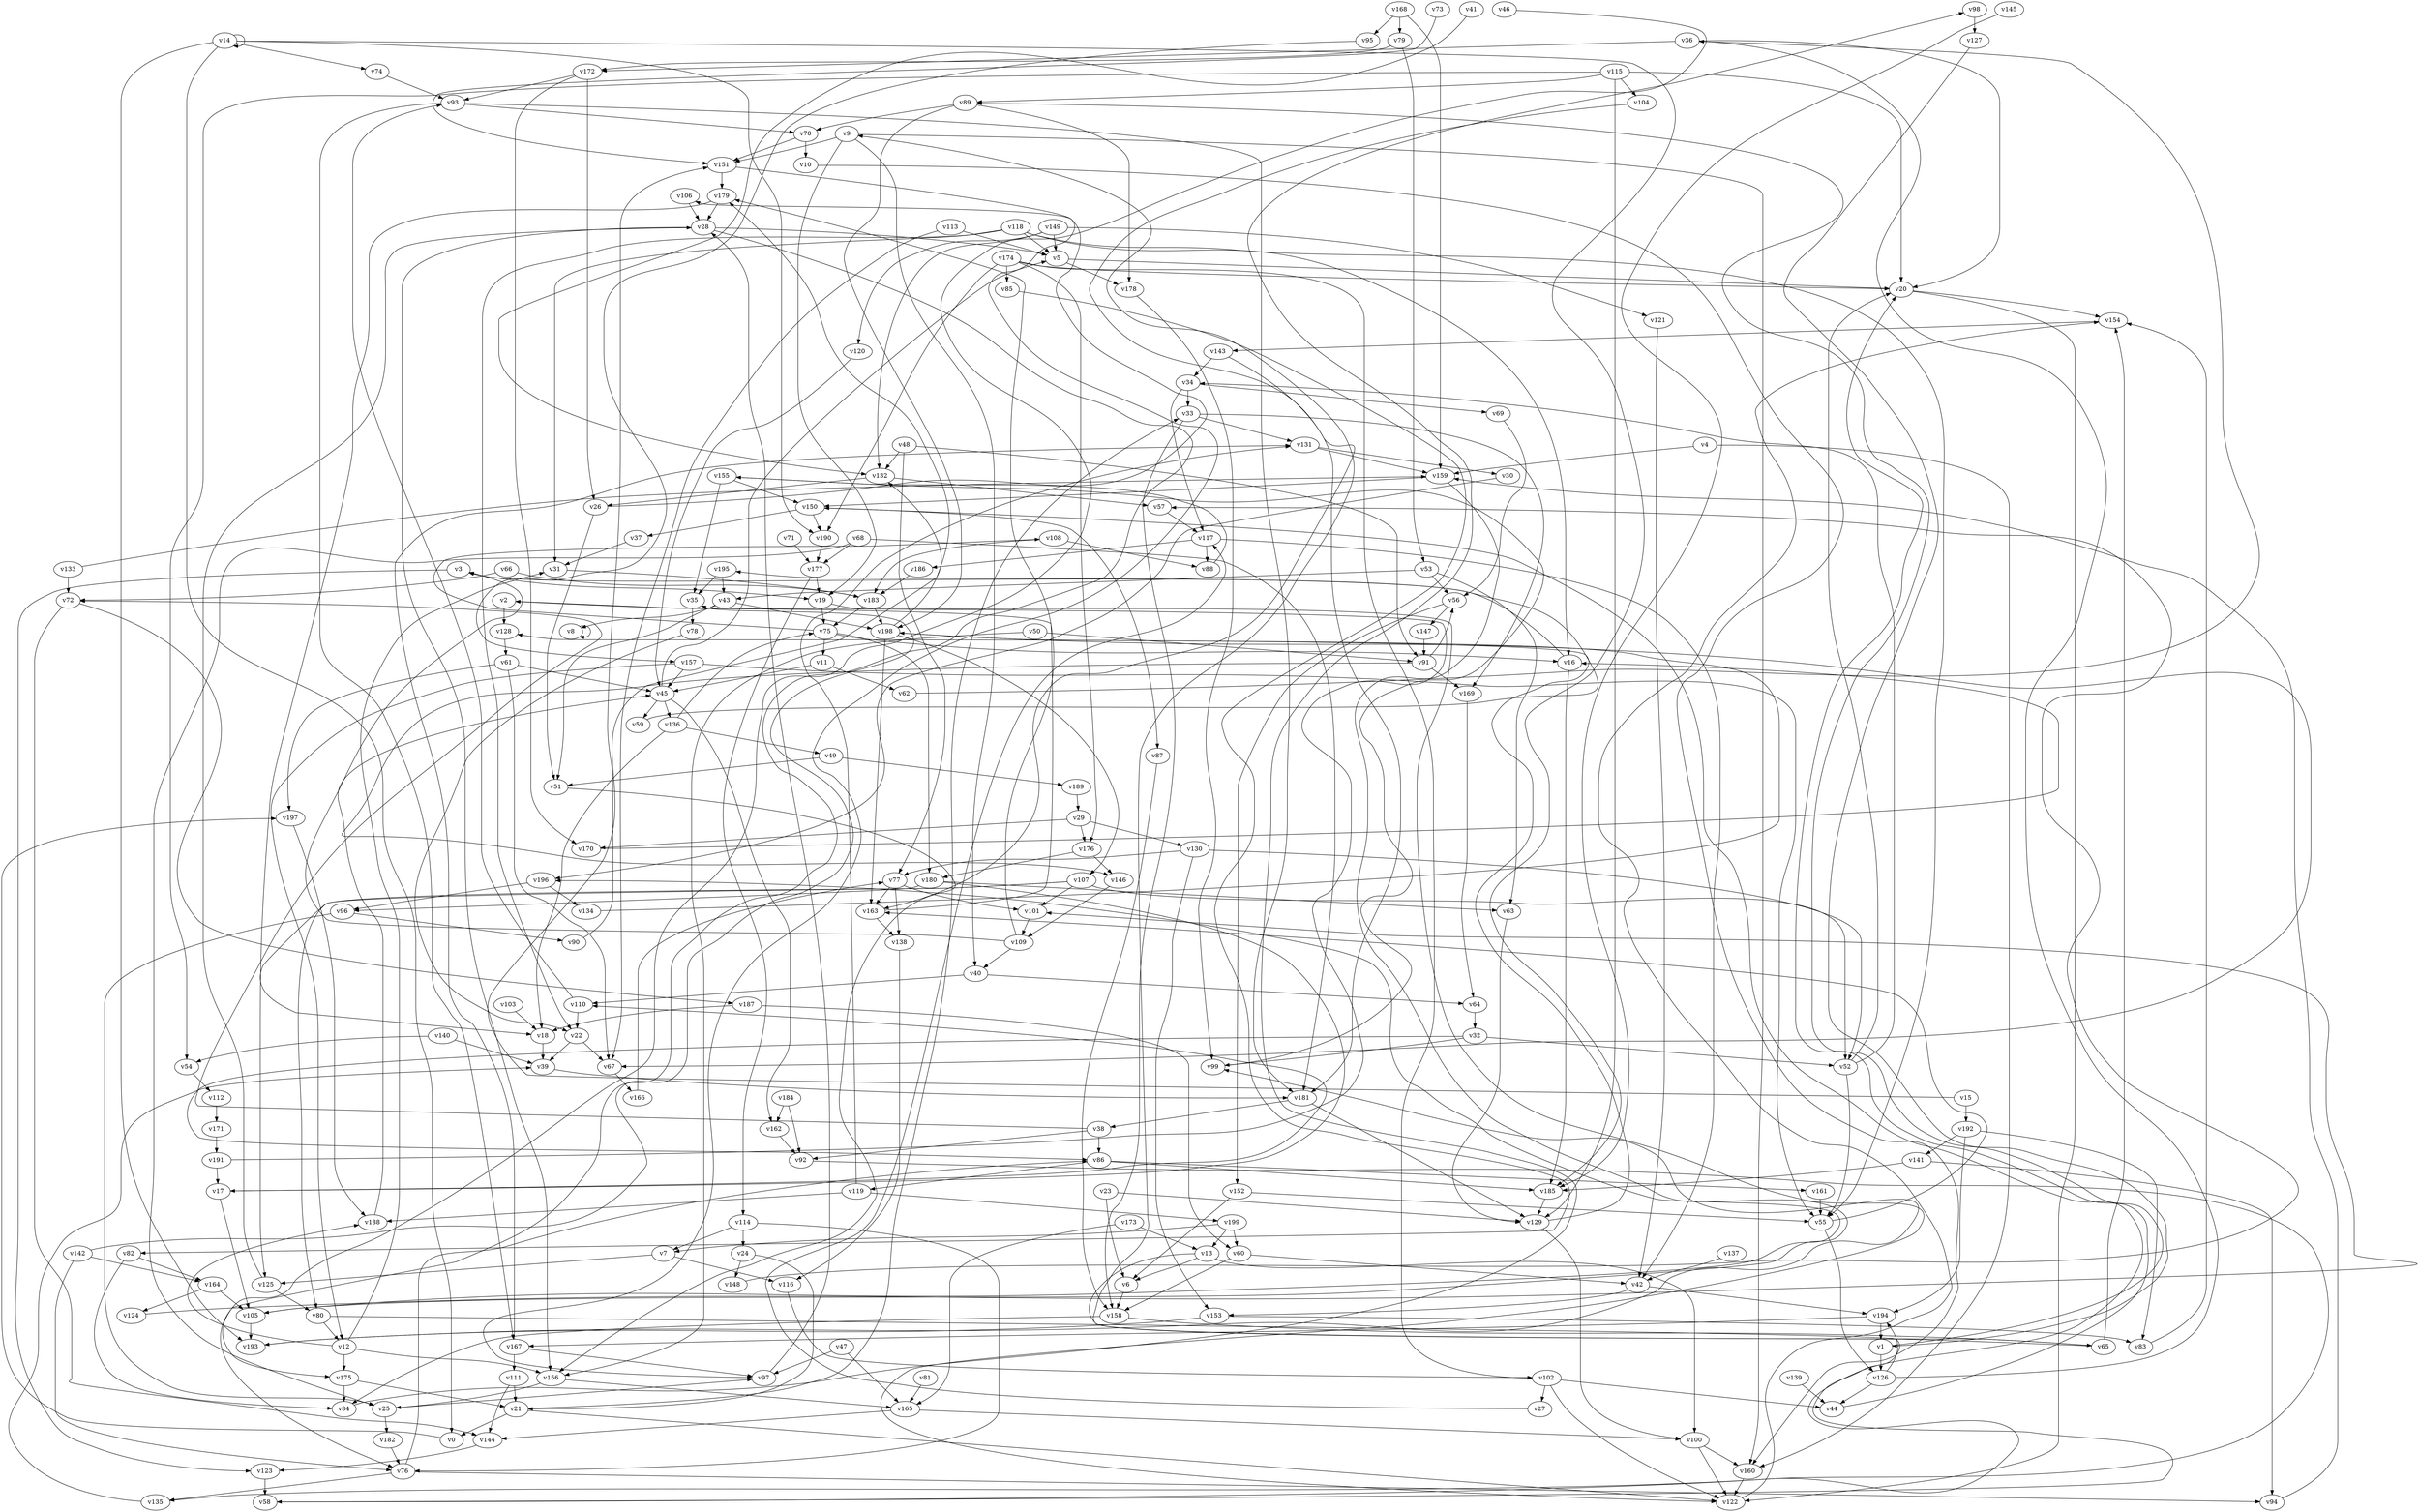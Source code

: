 // Benchmark game 295 - 200 vertices
// time_bound: 28
// targets: v166
digraph G {
    v0 [name="v0", player=1];
    v1 [name="v1", player=0];
    v2 [name="v2", player=0];
    v3 [name="v3", player=0];
    v4 [name="v4", player=1];
    v5 [name="v5", player=1];
    v6 [name="v6", player=1];
    v7 [name="v7", player=1];
    v8 [name="v8", player=0];
    v9 [name="v9", player=0];
    v10 [name="v10", player=0];
    v11 [name="v11", player=1];
    v12 [name="v12", player=1];
    v13 [name="v13", player=0];
    v14 [name="v14", player=0];
    v15 [name="v15", player=0];
    v16 [name="v16", player=1];
    v17 [name="v17", player=1];
    v18 [name="v18", player=0];
    v19 [name="v19", player=1];
    v20 [name="v20", player=1];
    v21 [name="v21", player=1];
    v22 [name="v22", player=1];
    v23 [name="v23", player=1];
    v24 [name="v24", player=1];
    v25 [name="v25", player=0];
    v26 [name="v26", player=0];
    v27 [name="v27", player=1];
    v28 [name="v28", player=0];
    v29 [name="v29", player=0];
    v30 [name="v30", player=1];
    v31 [name="v31", player=0];
    v32 [name="v32", player=1];
    v33 [name="v33", player=0];
    v34 [name="v34", player=1];
    v35 [name="v35", player=1];
    v36 [name="v36", player=1];
    v37 [name="v37", player=1];
    v38 [name="v38", player=1];
    v39 [name="v39", player=1];
    v40 [name="v40", player=1];
    v41 [name="v41", player=0];
    v42 [name="v42", player=0];
    v43 [name="v43", player=0];
    v44 [name="v44", player=1];
    v45 [name="v45", player=1];
    v46 [name="v46", player=1];
    v47 [name="v47", player=0];
    v48 [name="v48", player=0];
    v49 [name="v49", player=0];
    v50 [name="v50", player=0];
    v51 [name="v51", player=0];
    v52 [name="v52", player=0];
    v53 [name="v53", player=0];
    v54 [name="v54", player=0];
    v55 [name="v55", player=1];
    v56 [name="v56", player=0];
    v57 [name="v57", player=0];
    v58 [name="v58", player=0];
    v59 [name="v59", player=1];
    v60 [name="v60", player=0];
    v61 [name="v61", player=0];
    v62 [name="v62", player=0];
    v63 [name="v63", player=1];
    v64 [name="v64", player=0];
    v65 [name="v65", player=1];
    v66 [name="v66", player=1];
    v67 [name="v67", player=0];
    v68 [name="v68", player=1];
    v69 [name="v69", player=1];
    v70 [name="v70", player=1];
    v71 [name="v71", player=1];
    v72 [name="v72", player=0];
    v73 [name="v73", player=1];
    v74 [name="v74", player=1];
    v75 [name="v75", player=0];
    v76 [name="v76", player=0];
    v77 [name="v77", player=1];
    v78 [name="v78", player=0];
    v79 [name="v79", player=1];
    v80 [name="v80", player=0];
    v81 [name="v81", player=0];
    v82 [name="v82", player=1];
    v83 [name="v83", player=1];
    v84 [name="v84", player=0];
    v85 [name="v85", player=1];
    v86 [name="v86", player=0];
    v87 [name="v87", player=1];
    v88 [name="v88", player=0];
    v89 [name="v89", player=1];
    v90 [name="v90", player=0];
    v91 [name="v91", player=1];
    v92 [name="v92", player=1];
    v93 [name="v93", player=0];
    v94 [name="v94", player=1];
    v95 [name="v95", player=1];
    v96 [name="v96", player=0];
    v97 [name="v97", player=0];
    v98 [name="v98", player=1];
    v99 [name="v99", player=0];
    v100 [name="v100", player=0];
    v101 [name="v101", player=0];
    v102 [name="v102", player=0];
    v103 [name="v103", player=0];
    v104 [name="v104", player=1];
    v105 [name="v105", player=0];
    v106 [name="v106", player=0];
    v107 [name="v107", player=1];
    v108 [name="v108", player=0];
    v109 [name="v109", player=0];
    v110 [name="v110", player=0];
    v111 [name="v111", player=1];
    v112 [name="v112", player=1];
    v113 [name="v113", player=0];
    v114 [name="v114", player=1];
    v115 [name="v115", player=0];
    v116 [name="v116", player=1];
    v117 [name="v117", player=0];
    v118 [name="v118", player=0];
    v119 [name="v119", player=1];
    v120 [name="v120", player=0];
    v121 [name="v121", player=1];
    v122 [name="v122", player=1];
    v123 [name="v123", player=1];
    v124 [name="v124", player=1];
    v125 [name="v125", player=1];
    v126 [name="v126", player=1];
    v127 [name="v127", player=0];
    v128 [name="v128", player=1];
    v129 [name="v129", player=0];
    v130 [name="v130", player=1];
    v131 [name="v131", player=1];
    v132 [name="v132", player=1];
    v133 [name="v133", player=1];
    v134 [name="v134", player=1];
    v135 [name="v135", player=1];
    v136 [name="v136", player=0];
    v137 [name="v137", player=1];
    v138 [name="v138", player=1];
    v139 [name="v139", player=1];
    v140 [name="v140", player=0];
    v141 [name="v141", player=1];
    v142 [name="v142", player=0];
    v143 [name="v143", player=1];
    v144 [name="v144", player=0];
    v145 [name="v145", player=0];
    v146 [name="v146", player=1];
    v147 [name="v147", player=1];
    v148 [name="v148", player=1];
    v149 [name="v149", player=0];
    v150 [name="v150", player=0];
    v151 [name="v151", player=1];
    v152 [name="v152", player=1];
    v153 [name="v153", player=1];
    v154 [name="v154", player=0];
    v155 [name="v155", player=0];
    v156 [name="v156", player=0];
    v157 [name="v157", player=0];
    v158 [name="v158", player=0];
    v159 [name="v159", player=1];
    v160 [name="v160", player=1];
    v161 [name="v161", player=1];
    v162 [name="v162", player=0];
    v163 [name="v163", player=0];
    v164 [name="v164", player=0];
    v165 [name="v165", player=1];
    v166 [name="v166", player=1, target=1];
    v167 [name="v167", player=0];
    v168 [name="v168", player=0];
    v169 [name="v169", player=1];
    v170 [name="v170", player=0];
    v171 [name="v171", player=1];
    v172 [name="v172", player=0];
    v173 [name="v173", player=0];
    v174 [name="v174", player=1];
    v175 [name="v175", player=0];
    v176 [name="v176", player=0];
    v177 [name="v177", player=0];
    v178 [name="v178", player=1];
    v179 [name="v179", player=1];
    v180 [name="v180", player=1];
    v181 [name="v181", player=1];
    v182 [name="v182", player=0];
    v183 [name="v183", player=1];
    v184 [name="v184", player=1];
    v185 [name="v185", player=0];
    v186 [name="v186", player=1];
    v187 [name="v187", player=1];
    v188 [name="v188", player=0];
    v189 [name="v189", player=0];
    v190 [name="v190", player=1];
    v191 [name="v191", player=0];
    v192 [name="v192", player=1];
    v193 [name="v193", player=0];
    v194 [name="v194", player=1];
    v195 [name="v195", player=0];
    v196 [name="v196", player=1];
    v197 [name="v197", player=0];
    v198 [name="v198", player=1];
    v199 [name="v199", player=1];

    v0 -> v197 [constraint="t >= 4"];
    v1 -> v89 [constraint="t < 10"];
    v2 -> v128;
    v3 -> v123;
    v4 -> v160;
    v5 -> v20;
    v6 -> v158;
    v7 -> v125;
    v8 -> v8 [constraint="t >= 2"];
    v9 -> v40;
    v10 -> v160 [constraint="t >= 2"];
    v11 -> v45;
    v12 -> v188 [constraint="t mod 5 == 1"];
    v13 -> v65 [constraint="t < 7"];
    v14 -> v185 [constraint="t >= 1"];
    v15 -> v132 [constraint="t mod 4 == 1"];
    v16 -> v195 [constraint="t < 5"];
    v17 -> v110 [constraint="t >= 4"];
    v18 -> v39;
    v19 -> v122 [constraint="t mod 5 == 3"];
    v20 -> v154;
    v21 -> v122 [constraint="t < 7"];
    v22 -> v67;
    v23 -> v129;
    v24 -> v21;
    v25 -> v97 [constraint="t < 8"];
    v26 -> v106 [constraint="t < 8"];
    v27 -> v117 [constraint="t < 15"];
    v28 -> v76 [constraint="t mod 4 == 1"];
    v29 -> v130;
    v30 -> v196 [constraint="t mod 2 == 1"];
    v31 -> v183;
    v32 -> v86 [constraint="t >= 4"];
    v33 -> v158;
    v34 -> v33;
    v35 -> v78;
    v36 -> v172;
    v37 -> v31;
    v38 -> v72 [constraint="t mod 3 == 2"];
    v39 -> v181;
    v40 -> v64;
    v41 -> v132 [constraint="t mod 2 == 1"];
    v42 -> v194;
    v43 -> v51;
    v44 -> v20 [constraint="t < 5"];
    v45 -> v59;
    v46 -> v175 [constraint="t >= 2"];
    v47 -> v97;
    v48 -> v77;
    v49 -> v51;
    v50 -> v91;
    v51 -> v156 [constraint="t < 12"];
    v52 -> v55;
    v53 -> v63;
    v54 -> v112;
    v55 -> v163 [constraint="t < 13"];
    v56 -> v152;
    v57 -> v117;
    v58 -> v150 [constraint="t mod 5 == 1"];
    v59 -> v3 [constraint="t mod 2 == 0"];
    v60 -> v42;
    v61 -> v197;
    v62 -> v36 [constraint="t >= 3"];
    v63 -> v129;
    v64 -> v32;
    v65 -> v9 [constraint="t < 12"];
    v66 -> v72;
    v67 -> v166;
    v68 -> v177;
    v69 -> v56;
    v70 -> v151;
    v71 -> v177;
    v72 -> v187 [constraint="t mod 4 == 2"];
    v73 -> v151 [constraint="t < 10"];
    v74 -> v93;
    v75 -> v108 [constraint="t mod 4 == 3"];
    v76 -> v94;
    v77 -> v138;
    v78 -> v22 [constraint="t mod 3 == 1"];
    v79 -> v53;
    v80 -> v58 [constraint="t >= 4"];
    v81 -> v165;
    v82 -> v84;
    v83 -> v154;
    v84 -> v98 [constraint="t >= 5"];
    v85 -> v82 [constraint="t >= 2"];
    v86 -> v161;
    v87 -> v158;
    v88 -> v155 [constraint="t < 10"];
    v89 -> v178;
    v90 -> v151;
    v91 -> v146 [constraint="t >= 1"];
    v92 -> v135 [constraint="t >= 5"];
    v93 -> v181;
    v94 -> v159;
    v95 -> v157 [constraint="t mod 5 == 0"];
    v96 -> v90;
    v97 -> v28;
    v98 -> v127;
    v99 -> v155 [constraint="t < 13"];
    v100 -> v122;
    v101 -> v109;
    v102 -> v44;
    v103 -> v18;
    v104 -> v163 [constraint="t mod 3 == 1"];
    v105 -> v196 [constraint="t >= 1"];
    v106 -> v28;
    v107 -> v18 [constraint="t < 6"];
    v108 -> v183;
    v109 -> v3 [constraint="t >= 4"];
    v110 -> v93;
    v111 -> v144;
    v112 -> v171;
    v113 -> v5;
    v114 -> v76;
    v115 -> v89;
    v116 -> v102 [constraint="t mod 5 == 2"];
    v117 -> v42;
    v118 -> v5;
    v119 -> v131;
    v120 -> v45;
    v121 -> v42;
    v122 -> v154 [constraint="t >= 3"];
    v123 -> v58;
    v124 -> v101 [constraint="t < 8"];
    v125 -> v80;
    v126 -> v36 [constraint="t mod 5 == 2"];
    v127 -> v1 [constraint="t >= 4"];
    v128 -> v61;
    v129 -> v128 [constraint="t >= 1"];
    v130 -> v153;
    v131 -> v159;
    v132 -> v26;
    v133 -> v159 [constraint="t < 14"];
    v134 -> v198 [constraint="t mod 5 == 3"];
    v135 -> v39;
    v136 -> v75;
    v137 -> v42;
    v138 -> v116;
    v139 -> v44;
    v140 -> v39;
    v141 -> v94;
    v142 -> v35 [constraint="t >= 2"];
    v143 -> v34;
    v144 -> v123;
    v145 -> v185 [constraint="t < 13"];
    v146 -> v109;
    v147 -> v91;
    v148 -> v57 [constraint="t >= 1"];
    v149 -> v120;
    v150 -> v87;
    v151 -> v97 [constraint="t >= 2"];
    v152 -> v55;
    v153 -> v83;
    v154 -> v143;
    v155 -> v35;
    v156 -> v25;
    v157 -> v55;
    v158 -> v84;
    v159 -> v105 [constraint="t < 7"];
    v160 -> v122;
    v161 -> v55;
    v162 -> v92;
    v163 -> v2 [constraint="t < 9"];
    v164 -> v105;
    v165 -> v100;
    v166 -> v77;
    v167 -> v111;
    v168 -> v159;
    v169 -> v64;
    v170 -> v16 [constraint="t < 12"];
    v171 -> v191;
    v172 -> v170;
    v173 -> v13;
    v174 -> v176;
    v175 -> v21 [constraint="t >= 5"];
    v176 -> v180;
    v177 -> v114;
    v178 -> v99;
    v179 -> v28;
    v180 -> v17 [constraint="t >= 5"];
    v181 -> v129;
    v182 -> v76;
    v183 -> v75;
    v184 -> v162;
    v185 -> v129;
    v186 -> v183;
    v187 -> v18;
    v188 -> v45;
    v189 -> v29;
    v190 -> v177;
    v191 -> v2 [constraint="t < 15"];
    v192 -> v194;
    v193 -> v99 [constraint="t < 9"];
    v194 -> v1;
    v195 -> v43;
    v196 -> v134;
    v197 -> v188;
    v198 -> v67 [constraint="t mod 3 == 2"];
    v199 -> v13;
    v187 -> v60;
    v45 -> v162;
    v109 -> v179;
    v80 -> v12;
    v79 -> v172;
    v192 -> v141;
    v76 -> v135;
    v118 -> v55;
    v109 -> v40;
    v38 -> v86;
    v15 -> v192;
    v174 -> v85;
    v180 -> v63;
    v77 -> v101;
    v115 -> v129;
    v102 -> v122;
    v107 -> v101;
    v175 -> v84;
    v176 -> v146;
    v26 -> v51;
    v40 -> v110;
    v105 -> v193;
    v77 -> v163;
    v118 -> v16;
    v118 -> v31;
    v150 -> v190;
    v36 -> v20;
    v48 -> v132;
    v9 -> v151;
    v118 -> v22;
    v130 -> v52;
    v9 -> v19;
    v38 -> v92;
    v91 -> v56;
    v49 -> v189;
    v60 -> v158;
    v14 -> v190;
    v151 -> v179;
    v32 -> v99;
    v131 -> v30;
    v199 -> v7;
    v107 -> v52;
    v21 -> v33;
    v150 -> v37;
    v173 -> v165;
    v115 -> v104;
    v52 -> v20;
    v149 -> v132;
    v199 -> v60;
    v168 -> v79;
    v52 -> v34;
    v14 -> v193;
    v68 -> v181;
    v1 -> v126;
    v198 -> v107;
    v66 -> v183;
    v198 -> v163;
    v53 -> v43;
    v34 -> v117;
    v5 -> v178;
    v56 -> v147;
    v75 -> v180;
    v12 -> v156;
    v156 -> v165;
    v102 -> v27;
    v65 -> v154;
    v42 -> v153;
    v33 -> v131;
    v149 -> v121;
    v93 -> v70;
    v172 -> v26;
    v47 -> v165;
    v167 -> v97;
    v28 -> v156;
    v50 -> v156;
    v167 -> v131;
    v157 -> v12;
    v180 -> v96;
    v115 -> v20;
    v22 -> v39;
    v114 -> v7;
    v113 -> v67;
    v100 -> v160;
    v29 -> v176;
    v29 -> v170;
    v129 -> v100;
    v75 -> v11;
    v125 -> v28;
    v157 -> v45;
    v115 -> v54;
    v142 -> v76;
    v61 -> v67;
    v133 -> v72;
    v110 -> v22;
    v7 -> v116;
    v108 -> v88;
    v13 -> v6;
    v12 -> v175;
    v183 -> v198;
    v3 -> v19;
    v28 -> v5;
    v20 -> v122;
    v158 -> v65;
    v14 -> v14;
    v168 -> v95;
    v33 -> v169;
    v16 -> v185;
    v184 -> v92;
    v136 -> v18;
    v70 -> v10;
    v177 -> v19;
    v75 -> v16;
    v19 -> v75;
    v172 -> v93;
    v117 -> v186;
    v114 -> v24;
    v117 -> v88;
    v153 -> v193;
    v32 -> v52;
    v82 -> v164;
    v155 -> v150;
    v25 -> v182;
    v164 -> v124;
    v89 -> v70;
    v195 -> v35;
    v48 -> v91;
    v13 -> v100;
    v86 -> v119;
    v174 -> v190;
    v93 -> v167;
    v21 -> v0;
    v68 -> v25;
    v45 -> v136;
    v107 -> v80;
    v163 -> v138;
    v198 -> v179;
    v191 -> v17;
    v192 -> v83;
    v14 -> v74;
    v142 -> v164;
    v76 -> v86;
    v24 -> v148;
    v141 -> v185;
    v119 -> v188;
    v72 -> v144;
    v61 -> v45;
    v196 -> v96;
    v143 -> v181;
    v194 -> v167;
    v4 -> v159;
    v43 -> v8;
    v45 -> v5;
    v86 -> v185;
    v174 -> v102;
    v179 -> v125;
    v152 -> v6;
    v159 -> v150;
    v34 -> v69;
    v119 -> v199;
    v55 -> v126;
    v12 -> v31;
    v89 -> v198;
    v130 -> v77;
    v111 -> v21;
    v43 -> v198;
    v53 -> v56;
    v181 -> v38;
    v96 -> v25;
    v126 -> v194;
    v126 -> v44;
    v9 -> v160;
    v136 -> v49;
    v14 -> v0;
    v149 -> v5;
    v165 -> v144;
    v91 -> v169;
    v11 -> v62;
    v132 -> v57;
    v174 -> v20;
    v140 -> v54;
    v17 -> v105;
    v23 -> v6;
}
